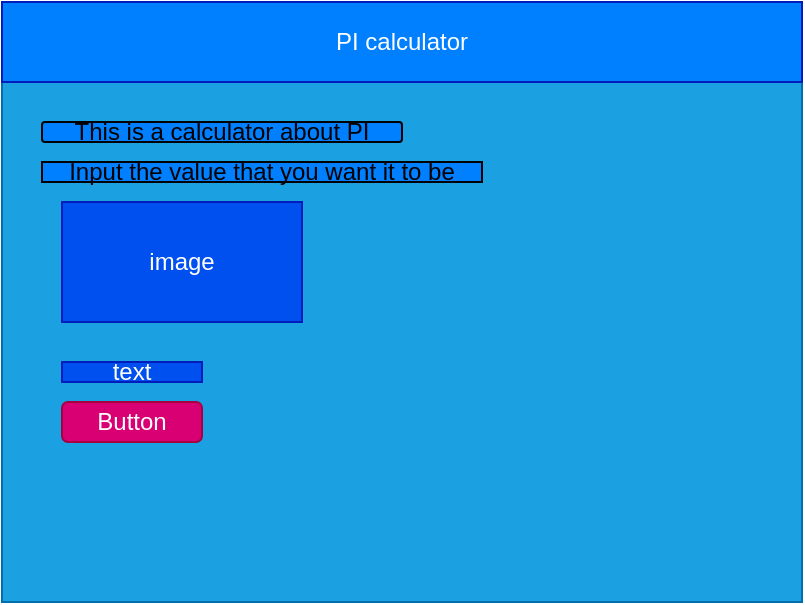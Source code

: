 <mxfile>
    <diagram id="pIaEtrtLPv3HG8r1JEND" name="Page-1">
        <mxGraphModel dx="1121" dy="751" grid="1" gridSize="10" guides="1" tooltips="1" connect="1" arrows="1" fold="1" page="1" pageScale="1" pageWidth="850" pageHeight="1100" math="0" shadow="0">
            <root>
                <mxCell id="0"/>
                <mxCell id="1" parent="0"/>
                <mxCell id="2" value="" style="rounded=0;whiteSpace=wrap;html=1;fillColor=#1ba1e2;fontColor=#ffffff;strokeColor=#006EAF;" parent="1" vertex="1">
                    <mxGeometry x="80" y="80" width="400" height="300" as="geometry"/>
                </mxCell>
                <mxCell id="3" value="PI calculator" style="rounded=0;whiteSpace=wrap;html=1;fillColor=#007FFF;fontColor=#ffffff;strokeColor=#001DBC;" parent="1" vertex="1">
                    <mxGeometry x="80" y="80" width="400" height="40" as="geometry"/>
                </mxCell>
                <mxCell id="7" value="image" style="rounded=0;whiteSpace=wrap;html=1;fillColor=#0050ef;fontColor=#ffffff;strokeColor=#001DBC;" parent="1" vertex="1">
                    <mxGeometry x="110" y="180" width="120" height="60" as="geometry"/>
                </mxCell>
                <mxCell id="8" value="Input the value that you want it to be" style="rounded=0;whiteSpace=wrap;html=1;fillColor=#007FFF;" parent="1" vertex="1">
                    <mxGeometry x="100" y="160" width="220" height="10" as="geometry"/>
                </mxCell>
                <mxCell id="11" value="Button" style="rounded=1;whiteSpace=wrap;html=1;fillColor=#d80073;fontColor=#ffffff;strokeColor=#A50040;" parent="1" vertex="1">
                    <mxGeometry x="110" y="280" width="70" height="20" as="geometry"/>
                </mxCell>
                <mxCell id="12" value="This is a calculator about PI" style="rounded=1;whiteSpace=wrap;html=1;fillColor=#007FFF;" parent="1" vertex="1">
                    <mxGeometry x="100" y="140" width="180" height="10" as="geometry"/>
                </mxCell>
                <mxCell id="14" value="text" style="rounded=0;whiteSpace=wrap;html=1;fillColor=#0050ef;fontColor=#ffffff;strokeColor=#001DBC;" vertex="1" parent="1">
                    <mxGeometry x="110" y="260" width="70" height="10" as="geometry"/>
                </mxCell>
            </root>
        </mxGraphModel>
    </diagram>
</mxfile>